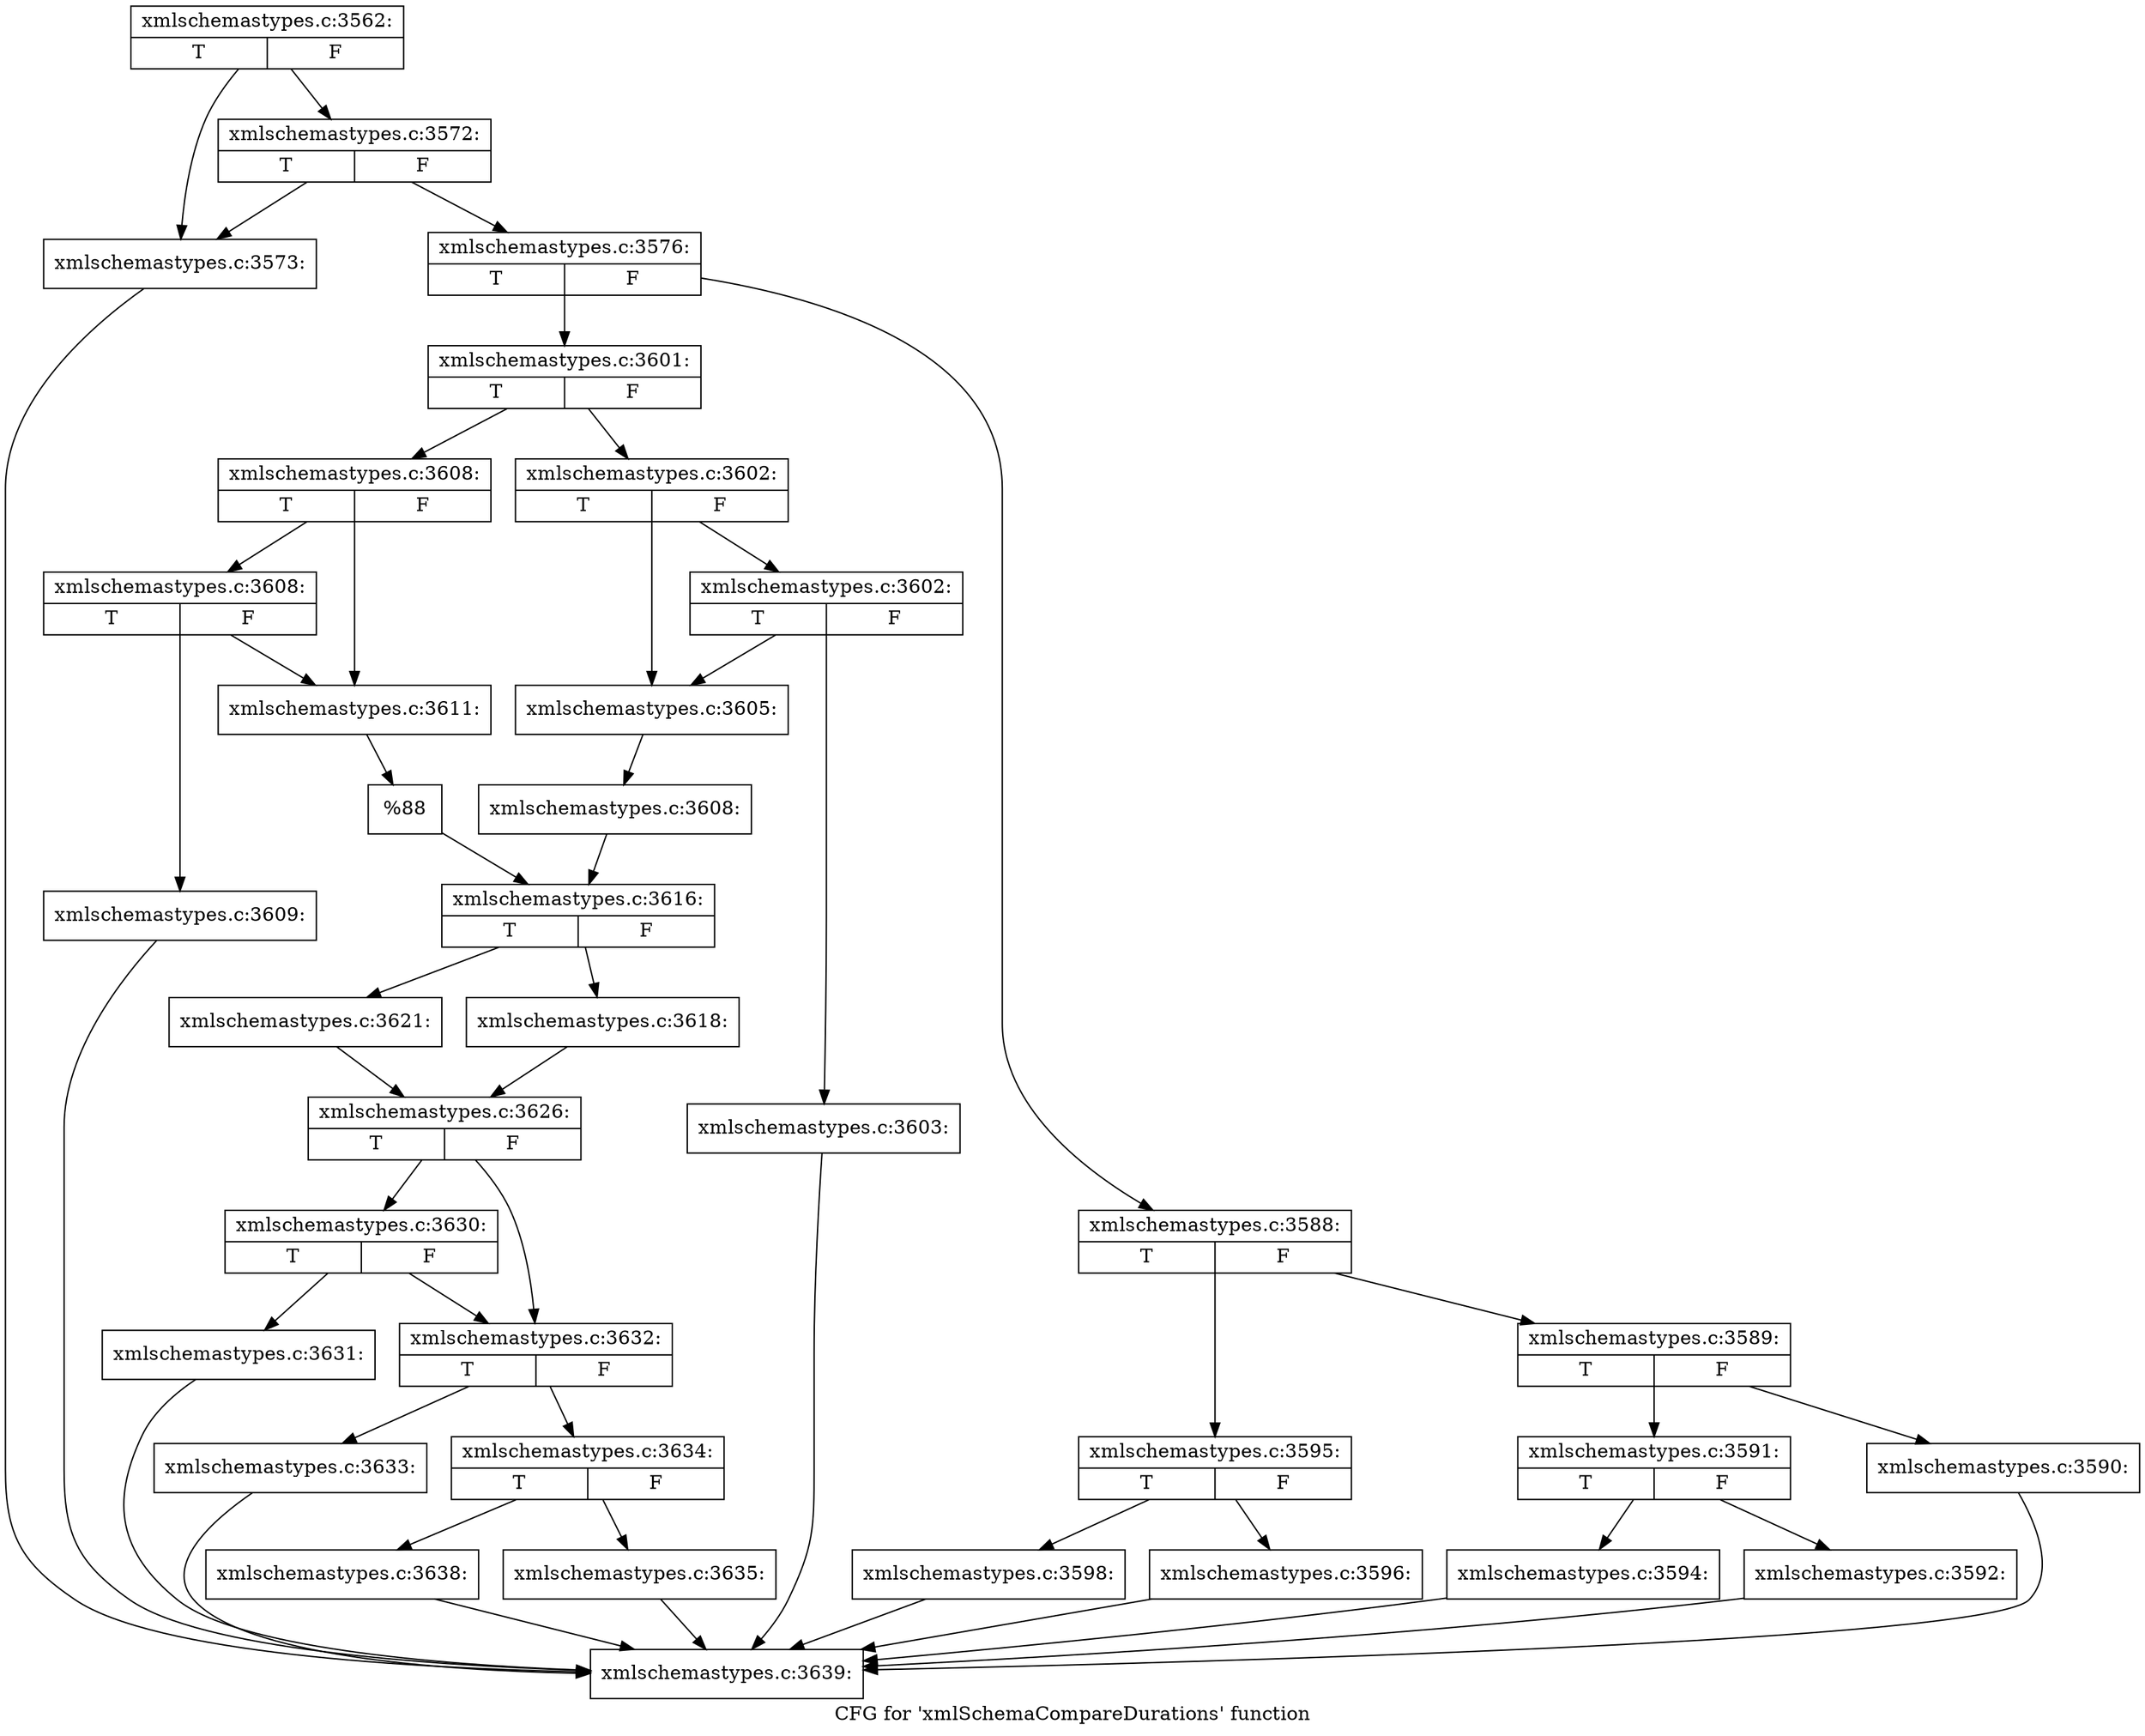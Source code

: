digraph "CFG for 'xmlSchemaCompareDurations' function" {
	label="CFG for 'xmlSchemaCompareDurations' function";

	Node0x5969450 [shape=record,label="{xmlschemastypes.c:3562:|{<s0>T|<s1>F}}"];
	Node0x5969450 -> Node0x596dc80;
	Node0x5969450 -> Node0x596dd20;
	Node0x596dd20 [shape=record,label="{xmlschemastypes.c:3572:|{<s0>T|<s1>F}}"];
	Node0x596dd20 -> Node0x596dc80;
	Node0x596dd20 -> Node0x596dcd0;
	Node0x596dc80 [shape=record,label="{xmlschemastypes.c:3573:}"];
	Node0x596dc80 -> Node0x596b470;
	Node0x596dcd0 [shape=record,label="{xmlschemastypes.c:3576:|{<s0>T|<s1>F}}"];
	Node0x596dcd0 -> Node0x5970340;
	Node0x596dcd0 -> Node0x5970390;
	Node0x5970340 [shape=record,label="{xmlschemastypes.c:3588:|{<s0>T|<s1>F}}"];
	Node0x5970340 -> Node0x5970750;
	Node0x5970340 -> Node0x59707f0;
	Node0x5970750 [shape=record,label="{xmlschemastypes.c:3589:|{<s0>T|<s1>F}}"];
	Node0x5970750 -> Node0x5970ae0;
	Node0x5970750 -> Node0x5970b80;
	Node0x5970ae0 [shape=record,label="{xmlschemastypes.c:3590:}"];
	Node0x5970ae0 -> Node0x596b470;
	Node0x5970b80 [shape=record,label="{xmlschemastypes.c:3591:|{<s0>T|<s1>F}}"];
	Node0x5970b80 -> Node0x5970f50;
	Node0x5970b80 -> Node0x5970ff0;
	Node0x5970f50 [shape=record,label="{xmlschemastypes.c:3592:}"];
	Node0x5970f50 -> Node0x596b470;
	Node0x5970ff0 [shape=record,label="{xmlschemastypes.c:3594:}"];
	Node0x5970ff0 -> Node0x596b470;
	Node0x59707f0 [shape=record,label="{xmlschemastypes.c:3595:|{<s0>T|<s1>F}}"];
	Node0x59707f0 -> Node0x5970b30;
	Node0x59707f0 -> Node0x59715f0;
	Node0x5970b30 [shape=record,label="{xmlschemastypes.c:3596:}"];
	Node0x5970b30 -> Node0x596b470;
	Node0x59715f0 [shape=record,label="{xmlschemastypes.c:3598:}"];
	Node0x59715f0 -> Node0x596b470;
	Node0x5970390 [shape=record,label="{xmlschemastypes.c:3601:|{<s0>T|<s1>F}}"];
	Node0x5970390 -> Node0x59707a0;
	Node0x5970390 -> Node0x5971c80;
	Node0x59707a0 [shape=record,label="{xmlschemastypes.c:3602:|{<s0>T|<s1>F}}"];
	Node0x59707a0 -> Node0x5972130;
	Node0x59707a0 -> Node0x59720e0;
	Node0x5972130 [shape=record,label="{xmlschemastypes.c:3602:|{<s0>T|<s1>F}}"];
	Node0x5972130 -> Node0x5972040;
	Node0x5972130 -> Node0x59720e0;
	Node0x5972040 [shape=record,label="{xmlschemastypes.c:3603:}"];
	Node0x5972040 -> Node0x596b470;
	Node0x59720e0 [shape=record,label="{xmlschemastypes.c:3605:}"];
	Node0x59720e0 -> Node0x5972090;
	Node0x5972090 [shape=record,label="{xmlschemastypes.c:3608:}"];
	Node0x5972090 -> Node0x5970fa0;
	Node0x5971c80 [shape=record,label="{xmlschemastypes.c:3608:|{<s0>T|<s1>F}}"];
	Node0x5971c80 -> Node0x5972e00;
	Node0x5971c80 -> Node0x5972db0;
	Node0x5972e00 [shape=record,label="{xmlschemastypes.c:3608:|{<s0>T|<s1>F}}"];
	Node0x5972e00 -> Node0x5972d10;
	Node0x5972e00 -> Node0x5972db0;
	Node0x5972d10 [shape=record,label="{xmlschemastypes.c:3609:}"];
	Node0x5972d10 -> Node0x596b470;
	Node0x5972db0 [shape=record,label="{xmlschemastypes.c:3611:}"];
	Node0x5972db0 -> Node0x5972d60;
	Node0x5972d60 [shape=record,label="{%88}"];
	Node0x5972d60 -> Node0x5970fa0;
	Node0x5970fa0 [shape=record,label="{xmlschemastypes.c:3616:|{<s0>T|<s1>F}}"];
	Node0x5970fa0 -> Node0x5973ea0;
	Node0x5970fa0 -> Node0x5973f40;
	Node0x5973ea0 [shape=record,label="{xmlschemastypes.c:3618:}"];
	Node0x5973ea0 -> Node0x5973ef0;
	Node0x5973f40 [shape=record,label="{xmlschemastypes.c:3621:}"];
	Node0x5973f40 -> Node0x5973ef0;
	Node0x5973ef0 [shape=record,label="{xmlschemastypes.c:3626:|{<s0>T|<s1>F}}"];
	Node0x5973ef0 -> Node0x5975e30;
	Node0x5973ef0 -> Node0x5975de0;
	Node0x5975e30 [shape=record,label="{xmlschemastypes.c:3630:|{<s0>T|<s1>F}}"];
	Node0x5975e30 -> Node0x5975d90;
	Node0x5975e30 -> Node0x5975de0;
	Node0x5975d90 [shape=record,label="{xmlschemastypes.c:3631:}"];
	Node0x5975d90 -> Node0x596b470;
	Node0x5975de0 [shape=record,label="{xmlschemastypes.c:3632:|{<s0>T|<s1>F}}"];
	Node0x5975de0 -> Node0x59765e0;
	Node0x5975de0 -> Node0x5976630;
	Node0x59765e0 [shape=record,label="{xmlschemastypes.c:3633:}"];
	Node0x59765e0 -> Node0x596b470;
	Node0x5976630 [shape=record,label="{xmlschemastypes.c:3634:|{<s0>T|<s1>F}}"];
	Node0x5976630 -> Node0x5976c30;
	Node0x5976630 -> Node0x5976c80;
	Node0x5976c30 [shape=record,label="{xmlschemastypes.c:3635:}"];
	Node0x5976c30 -> Node0x596b470;
	Node0x5976c80 [shape=record,label="{xmlschemastypes.c:3638:}"];
	Node0x5976c80 -> Node0x596b470;
	Node0x596b470 [shape=record,label="{xmlschemastypes.c:3639:}"];
}
